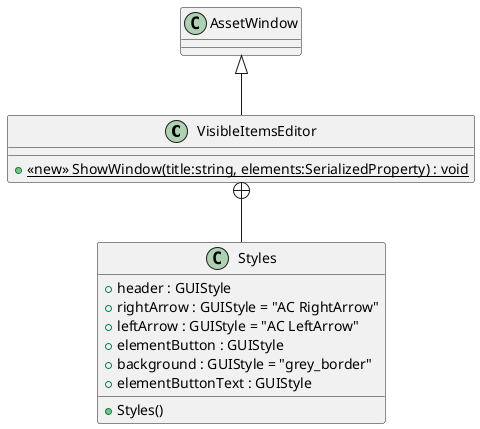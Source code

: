@startuml
class VisibleItemsEditor {
    + <<new>> {static} ShowWindow(title:string, elements:SerializedProperty) : void
}
class Styles {
    + header : GUIStyle
    + rightArrow : GUIStyle = "AC RightArrow"
    + leftArrow : GUIStyle = "AC LeftArrow"
    + elementButton : GUIStyle
    + background : GUIStyle = "grey_border"
    + elementButtonText : GUIStyle
    + Styles()
}
AssetWindow <|-- VisibleItemsEditor
VisibleItemsEditor +-- Styles
@enduml
